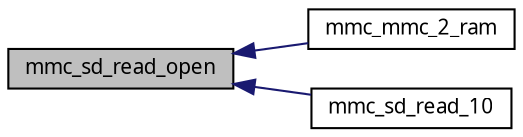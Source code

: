 digraph G
{
  edge [fontname="FreeSans.ttf",fontsize=10,labelfontname="FreeSans.ttf",labelfontsize=10];
  node [fontname="FreeSans.ttf",fontsize=10,shape=record];
  rankdir=LR;
  Node1 [label="mmc_sd_read_open",height=0.2,width=0.4,color="black", fillcolor="grey75", style="filled" fontcolor="black"];
  Node1 -> Node2 [dir=back,color="midnightblue",fontsize=10,style="solid",fontname="FreeSans.ttf"];
  Node2 [label="mmc_mmc_2_ram",height=0.2,width=0.4,color="black", fillcolor="white", style="filled",URL="$a00056.html#7f4432cad31318ebb1a0a8f0a242a06b",tooltip="This fonction read 1 sector from MMC/SD to ram buffer."];
  Node1 -> Node3 [dir=back,color="midnightblue",fontsize=10,style="solid",fontname="FreeSans.ttf"];
  Node3 [label="mmc_sd_read_10",height=0.2,width=0.4,color="black", fillcolor="white", style="filled",URL="$a00056.html#b92705414451fc4256efa7135934797a"];
}
